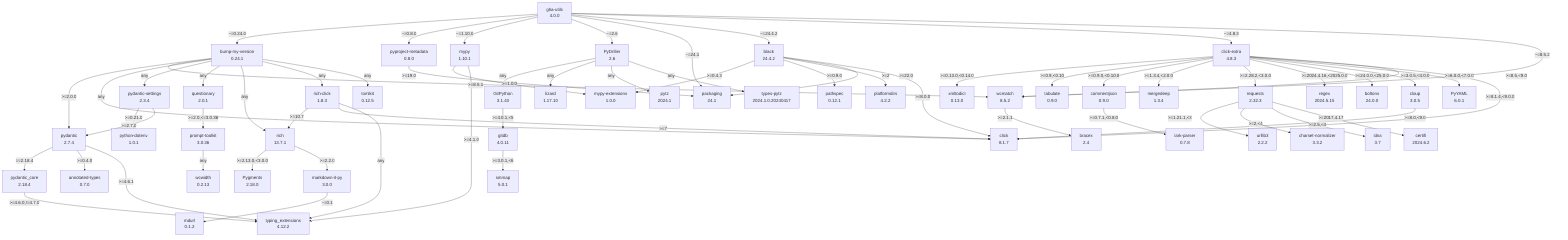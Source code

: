 flowchart TD
    classDef missing stroke-dasharray: 5
    annotated-types["annotated-types\n0.7.0"]
    black["black\n24.4.2"]
    boltons["boltons\n24.0.0"]
    bracex["bracex\n2.4"]
    bump-my-version["bump-my-version\n0.24.1"]
    certifi["certifi\n2024.6.2"]
    charset-normalizer["charset-normalizer\n3.3.2"]
    click-extra["click-extra\n4.8.3"]
    click_0["click\n8.1.7"]
    cloup["cloup\n3.0.5"]
    commentjson["commentjson\n0.9.0"]
    gha-utils["gha-utils\n4.0.0"]
    gitdb["gitdb\n4.0.11"]
    gitpython["GitPython\n3.1.43"]
    idna["idna\n3.7"]
    lark-parser["lark-parser\n0.7.8"]
    lizard["lizard\n1.17.10"]
    markdown-it-py["markdown-it-py\n3.0.0"]
    mdurl["mdurl\n0.1.2"]
    mergedeep["mergedeep\n1.3.4"]
    mypy-extensions["mypy-extensions\n1.0.0"]
    mypy["mypy\n1.10.1"]
    packaging["packaging\n24.1"]
    pathspec["pathspec\n0.12.1"]
    platformdirs["platformdirs\n4.2.2"]
    prompt-toolkit["prompt-toolkit\n3.0.36"]
    pydantic-core["pydantic_core\n2.18.4"]
    pydantic-settings["pydantic-settings\n2.3.4"]
    pydantic["pydantic\n2.7.4"]
    pydriller["PyDriller\n2.6"]
    pygments["Pygments\n2.18.0"]
    pyproject-metadata["pyproject-metadata\n0.8.0"]
    python-dotenv["python-dotenv\n1.0.1"]
    pytz["pytz\n2024.1"]
    pyyaml["PyYAML\n6.0.1"]
    questionary["questionary\n2.0.1"]
    regex["regex\n2024.5.15"]
    requests["requests\n2.32.3"]
    rich-click["rich-click\n1.8.3"]
    rich["rich\n13.7.1"]
    smmap["smmap\n5.0.1"]
    tabulate["tabulate\n0.9.0"]
    tomlkit["tomlkit\n0.12.5"]
    types-pytz["types-pytz\n2024.1.0.20240417"]
    typing-extensions["typing_extensions\n4.12.2"]
    urllib3["urllib3\n2.2.2"]
    wcmatch["wcmatch\n8.5.2"]
    wcwidth["wcwidth\n0.2.13"]
    xmltodict["xmltodict\n0.13.0"]
    black -- ">=0.4.3" --> mypy-extensions
    black -- ">=0.9.0" --> pathspec
    black -- ">=2" --> platformdirs
    black -- ">=22.0" --> packaging
    black -- ">=8.0.0" --> click_0
    bump-my-version -- ">=2.0.0" --> pydantic
    bump-my-version -- ">=8.5.1" --> wcmatch
    bump-my-version -- "any" --> click_0
    bump-my-version -- "any" --> pydantic-settings
    bump-my-version -- "any" --> questionary
    bump-my-version -- "any" --> rich
    bump-my-version -- "any" --> rich-click
    bump-my-version -- "any" --> tomlkit
    click-extra -- ">=0.13.0,<0.14.0" --> xmltodict
    click-extra -- ">=0.9,<0.10" --> tabulate
    click-extra -- ">=0.9.0,<0.10.0" --> commentjson
    click-extra -- ">=1.3.4,<2.0.0" --> mergedeep
    click-extra -- ">=2.28.2,<3.0.0" --> requests
    click-extra -- ">=2024.4.16,<2025.0.0" --> regex
    click-extra -- ">=24.0.0,<25.0.0" --> boltons
    click-extra -- ">=3.0.5,<4.0.0" --> cloup
    click-extra -- ">=6.0.0,<7.0.0" --> pyyaml
    click-extra -- ">=8.1.4,<9.0.0" --> click_0
    click-extra -- ">=8.5,<9.0" --> wcmatch
    cloup -- ">=8.0,<9.0" --> click_0
    commentjson -- ">=0.7.1,<0.8.0" --> lark-parser
    gha-utils -- "~=0.24.0" --> bump-my-version
    gha-utils -- "~=0.8.0" --> pyproject-metadata
    gha-utils -- "~=1.10.0" --> mypy
    gha-utils -- "~=2.6" --> pydriller
    gha-utils -- "~=24.1" --> packaging
    gha-utils -- "~=24.4.2" --> black
    gha-utils -- "~=4.8.3" --> click-extra
    gha-utils -- "~=8.5.2" --> wcmatch
    gitdb -- ">=3.0.1,<6" --> smmap
    gitpython -- ">=4.0.1,<5" --> gitdb
    markdown-it-py -- "~=0.1" --> mdurl
    mypy -- ">=1.0.0" --> mypy-extensions
    mypy -- ">=4.1.0" --> typing-extensions
    prompt-toolkit -- "any" --> wcwidth
    pydantic -- "==2.18.4" --> pydantic-core
    pydantic -- ">=0.4.0" --> annotated-types
    pydantic -- ">=4.6.1" --> typing-extensions
    pydantic-core -- ">=4.6.0,!=4.7.0" --> typing-extensions
    pydantic-settings -- ">=0.21.0" --> python-dotenv
    pydantic-settings -- ">=2.7.0" --> pydantic
    pydriller -- "any" --> gitpython
    pydriller -- "any" --> lizard
    pydriller -- "any" --> pytz
    pydriller -- "any" --> types-pytz
    pyproject-metadata -- ">=19.0" --> packaging
    questionary -- ">=2.0,<=3.0.36" --> prompt-toolkit
    requests -- ">=1.21.1,<3" --> urllib3
    requests -- ">=2,<4" --> charset-normalizer
    requests -- ">=2.5,<4" --> idna
    requests -- ">=2017.4.17" --> certifi
    rich -- ">=2.13.0,<3.0.0" --> pygments
    rich -- ">=2.2.0" --> markdown-it-py
    rich-click -- ">=10.7" --> rich
    rich-click -- ">=7" --> click_0
    rich-click -- "any" --> typing-extensions
    wcmatch -- ">=2.1.1" --> bracex